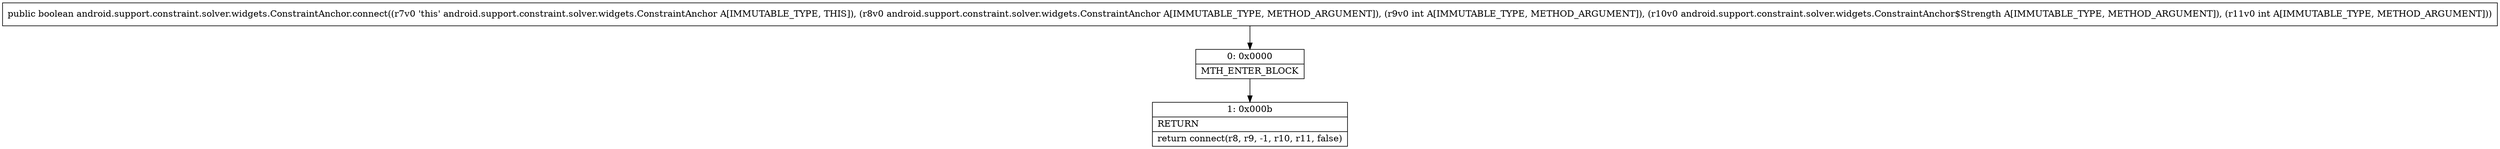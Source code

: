 digraph "CFG forandroid.support.constraint.solver.widgets.ConstraintAnchor.connect(Landroid\/support\/constraint\/solver\/widgets\/ConstraintAnchor;ILandroid\/support\/constraint\/solver\/widgets\/ConstraintAnchor$Strength;I)Z" {
Node_0 [shape=record,label="{0\:\ 0x0000|MTH_ENTER_BLOCK\l}"];
Node_1 [shape=record,label="{1\:\ 0x000b|RETURN\l|return connect(r8, r9, \-1, r10, r11, false)\l}"];
MethodNode[shape=record,label="{public boolean android.support.constraint.solver.widgets.ConstraintAnchor.connect((r7v0 'this' android.support.constraint.solver.widgets.ConstraintAnchor A[IMMUTABLE_TYPE, THIS]), (r8v0 android.support.constraint.solver.widgets.ConstraintAnchor A[IMMUTABLE_TYPE, METHOD_ARGUMENT]), (r9v0 int A[IMMUTABLE_TYPE, METHOD_ARGUMENT]), (r10v0 android.support.constraint.solver.widgets.ConstraintAnchor$Strength A[IMMUTABLE_TYPE, METHOD_ARGUMENT]), (r11v0 int A[IMMUTABLE_TYPE, METHOD_ARGUMENT])) }"];
MethodNode -> Node_0;
Node_0 -> Node_1;
}

